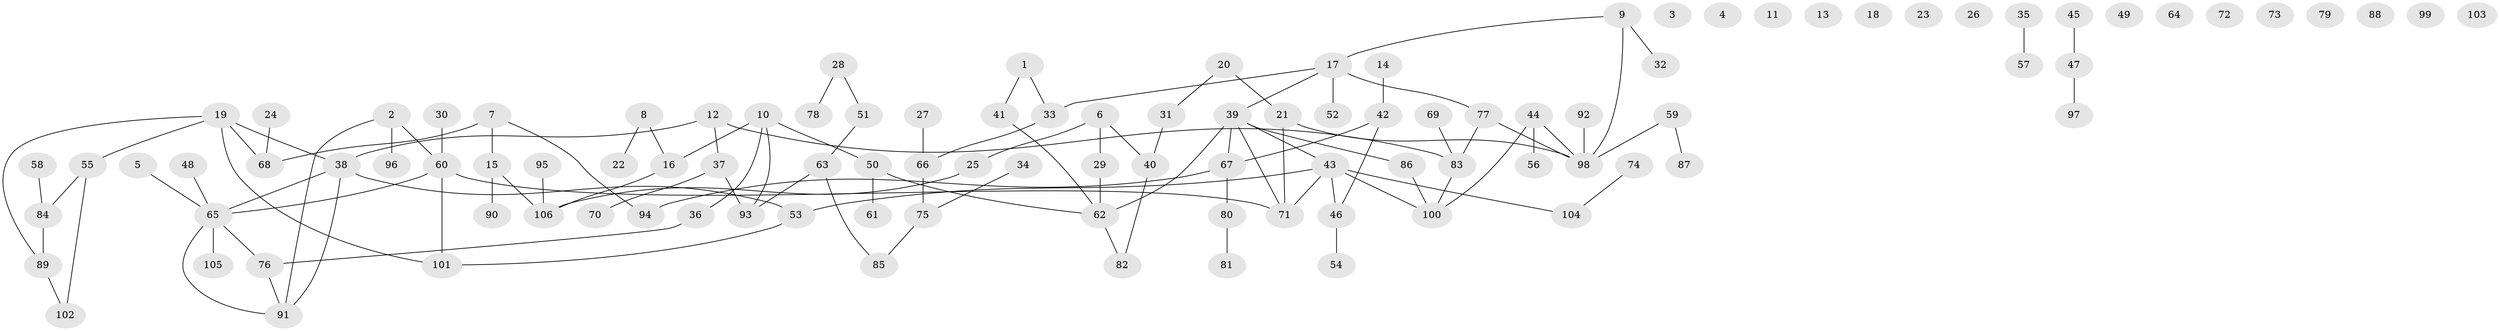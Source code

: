 // Generated by graph-tools (version 1.1) at 2025/25/03/09/25 03:25:22]
// undirected, 106 vertices, 113 edges
graph export_dot {
graph [start="1"]
  node [color=gray90,style=filled];
  1;
  2;
  3;
  4;
  5;
  6;
  7;
  8;
  9;
  10;
  11;
  12;
  13;
  14;
  15;
  16;
  17;
  18;
  19;
  20;
  21;
  22;
  23;
  24;
  25;
  26;
  27;
  28;
  29;
  30;
  31;
  32;
  33;
  34;
  35;
  36;
  37;
  38;
  39;
  40;
  41;
  42;
  43;
  44;
  45;
  46;
  47;
  48;
  49;
  50;
  51;
  52;
  53;
  54;
  55;
  56;
  57;
  58;
  59;
  60;
  61;
  62;
  63;
  64;
  65;
  66;
  67;
  68;
  69;
  70;
  71;
  72;
  73;
  74;
  75;
  76;
  77;
  78;
  79;
  80;
  81;
  82;
  83;
  84;
  85;
  86;
  87;
  88;
  89;
  90;
  91;
  92;
  93;
  94;
  95;
  96;
  97;
  98;
  99;
  100;
  101;
  102;
  103;
  104;
  105;
  106;
  1 -- 33;
  1 -- 41;
  2 -- 60;
  2 -- 91;
  2 -- 96;
  5 -- 65;
  6 -- 25;
  6 -- 29;
  6 -- 40;
  7 -- 15;
  7 -- 68;
  7 -- 94;
  8 -- 16;
  8 -- 22;
  9 -- 17;
  9 -- 32;
  9 -- 98;
  10 -- 16;
  10 -- 36;
  10 -- 50;
  10 -- 93;
  12 -- 37;
  12 -- 38;
  12 -- 83;
  14 -- 42;
  15 -- 90;
  15 -- 106;
  16 -- 106;
  17 -- 33;
  17 -- 39;
  17 -- 52;
  17 -- 77;
  19 -- 38;
  19 -- 55;
  19 -- 68;
  19 -- 89;
  19 -- 101;
  20 -- 21;
  20 -- 31;
  21 -- 71;
  21 -- 98;
  24 -- 68;
  25 -- 106;
  27 -- 66;
  28 -- 51;
  28 -- 78;
  29 -- 62;
  30 -- 60;
  31 -- 40;
  33 -- 66;
  34 -- 75;
  35 -- 57;
  36 -- 76;
  37 -- 70;
  37 -- 93;
  38 -- 53;
  38 -- 65;
  38 -- 91;
  39 -- 43;
  39 -- 62;
  39 -- 67;
  39 -- 71;
  39 -- 86;
  40 -- 82;
  41 -- 62;
  42 -- 46;
  42 -- 67;
  43 -- 46;
  43 -- 53;
  43 -- 71;
  43 -- 100;
  43 -- 104;
  44 -- 56;
  44 -- 98;
  44 -- 100;
  45 -- 47;
  46 -- 54;
  47 -- 97;
  48 -- 65;
  50 -- 61;
  50 -- 62;
  51 -- 63;
  53 -- 101;
  55 -- 84;
  55 -- 102;
  58 -- 84;
  59 -- 87;
  59 -- 98;
  60 -- 65;
  60 -- 71;
  60 -- 101;
  62 -- 82;
  63 -- 85;
  63 -- 93;
  65 -- 76;
  65 -- 91;
  65 -- 105;
  66 -- 75;
  67 -- 80;
  67 -- 94;
  69 -- 83;
  74 -- 104;
  75 -- 85;
  76 -- 91;
  77 -- 83;
  77 -- 98;
  80 -- 81;
  83 -- 100;
  84 -- 89;
  86 -- 100;
  89 -- 102;
  92 -- 98;
  95 -- 106;
}
